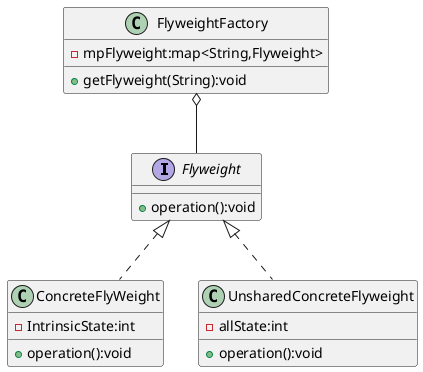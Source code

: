 @startuml
'https://plantuml.com/class-diagram

interface  Flyweight{
 + operation():void
}

class ConcreteFlyWeight implements Flyweight{
 - IntrinsicState:int
 + operation():void
}

class UnsharedConcreteFlyweight implements Flyweight{
 - allState:int
 + operation():void
}

class FlyweightFactory{
 - mpFlyweight:map<String,Flyweight>
 + getFlyweight(String):void
}

FlyweightFactory o-- Flyweight


@enduml